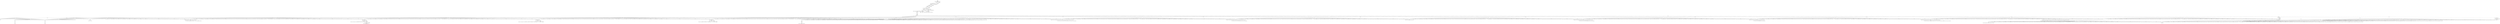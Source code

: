 digraph graphname {
n142109 [shape=box,label="(142109)"];
n142108 [shape=box,label="(142108)\nfh<30308>"];
n142107 [shape=box,label="(142107)"];
n142106 [shape=box,label="(142106)\n_hx_tmp<240880>, _hx_tmp<240881>"];
n142106 -> n142107;
n142106 -> n142108;
n142105 [shape=box,label="(142105)"];
n142104 [shape=box,label="(142104)\n_hx_tmp<240878>, _hx_tmp<240879>"];
n142104 -> n142105;
n142104 -> n142106;
n142103 [shape=box,label="(142103)"];
n142103 -> n142104;
n142102 [shape=box,label="(142102)"];
n142101 [shape=box,label="(142101)"];
n142100 [shape=box,label="(142100)"];
n142100 -> n142101;
n142099 [shape=box,label="(142099)"];
n142098 [shape=box,label="(142098)"];
n142097 [shape=box,label="(142097)"];
n142096 [shape=box,label="(142096)"];
n142095 [shape=box,label="(142095)"];
n142094 [shape=box,label="(142094)"];
n142093 [shape=box,label="(142093)"];
n142092 [shape=box,label="(142092)"];
n142091 [shape=box,label="(142091)"];
n142090 [shape=box,label="(142090)"];
n142089 [shape=box,label="(142089)"];
n142088 [shape=box,label="(142088)"];
n142087 [shape=box,label="(142087)"];
n142086 [shape=box,label="(142086)"];
n142085 [shape=box,label="(142085)"];
n142084 [shape=box,label="(142084)"];
n142083 [shape=box,label="(142083)"];
n142082 [shape=box,label="(142082)"];
n142081 [shape=box,label="(142081)"];
n142080 [shape=box,label="(142080)"];
n142079 [shape=box,label="(142079)"];
n142078 [shape=box,label="(142078)"];
n142077 [shape=box,label="(142077)"];
n142077 -> n142078;
n142077 -> n142079;
n142077 -> n142080;
n142077 -> n142081;
n142077 -> n142082;
n142077 -> n142083;
n142077 -> n142084;
n142077 -> n142085;
n142077 -> n142086;
n142077 -> n142087;
n142077 -> n142088;
n142077 -> n142089;
n142077 -> n142090;
n142077 -> n142091;
n142077 -> n142092;
n142077 -> n142093;
n142077 -> n142094;
n142077 -> n142095;
n142077 -> n142096;
n142077 -> n142097;
n142077 -> n142098;
n142077 -> n142100;
n142077 -> n142099;
n142076 [shape=box,label="(142076)"];
n142076 -> n142077;
n142075 [shape=box,label="(142075)"];
n142074 [shape=box,label="(142074)"];
n142074 -> n142075;
n142073 [shape=box,label="(142073)"];
n142073 -> n142074;
n142072 [shape=box,label="(142072)"];
n142072 -> n142073;
n142071 [shape=box,label="(142071)"];
n142071 -> n142072;
n142070 [shape=box,label="(142070)"];
n142069 [shape=box,label="(142069)"];
n142068 [shape=box,label="(142068)"];
n142067 [shape=box,label="(142067)"];
n142066 [shape=box,label="(142066)"];
n142065 [shape=box,label="(142065)"];
n142064 [shape=box,label="(142064)"];
n142063 [shape=box,label="(142063)"];
n142062 [shape=box,label="(142062)"];
n142061 [shape=box,label="(142061)"];
n142060 [shape=box,label="(142060)"];
n142059 [shape=box,label="(142059)"];
n142058 [shape=box,label="(142058)"];
n142057 [shape=box,label="(142057)"];
n142056 [shape=box,label="(142056)"];
n142055 [shape=box,label="(142055)"];
n142054 [shape=box,label="(142054)"];
n142053 [shape=box,label="(142053)"];
n142052 [shape=box,label="(142052)"];
n142051 [shape=box,label="(142051)"];
n142050 [shape=box,label="(142050)"];
n142049 [shape=box,label="(142049)"];
n142048 [shape=box,label="(142048)"];
n142048 -> n142049;
n142048 -> n142050;
n142048 -> n142051;
n142048 -> n142052;
n142048 -> n142053;
n142048 -> n142054;
n142048 -> n142055;
n142048 -> n142056;
n142048 -> n142057;
n142048 -> n142058;
n142048 -> n142059;
n142048 -> n142060;
n142048 -> n142061;
n142048 -> n142062;
n142048 -> n142063;
n142048 -> n142064;
n142048 -> n142065;
n142048 -> n142066;
n142048 -> n142067;
n142048 -> n142068;
n142048 -> n142069;
n142048 -> n142071;
n142048 -> n142070;
n142047 [shape=box,label="(142047)"];
n142047 -> n142048;
n142046 [shape=box,label="(142046)"];
n142046 -> n142047;
n142045 [shape=box,label="(142045)"];
n142044 [shape=box,label="(142044)"];
n142044 -> n142045;
n142043 [shape=box,label="(142043)"];
n142043 -> n142044;
n142042 [shape=box,label="(142042)"];
n142042 -> n142043;
n142041 [shape=box,label="(142041)"];
n142041 -> n142042;
n142040 [shape=box,label="(142040)"];
n142039 [shape=box,label="(142039)"];
n142038 [shape=box,label="(142038)"];
n142037 [shape=box,label="(142037)"];
n142036 [shape=box,label="(142036)"];
n142035 [shape=box,label="(142035)"];
n142034 [shape=box,label="(142034)"];
n142033 [shape=box,label="(142033)"];
n142032 [shape=box,label="(142032)"];
n142031 [shape=box,label="(142031)"];
n142030 [shape=box,label="(142030)"];
n142029 [shape=box,label="(142029)"];
n142028 [shape=box,label="(142028)"];
n142027 [shape=box,label="(142027)"];
n142026 [shape=box,label="(142026)"];
n142025 [shape=box,label="(142025)"];
n142024 [shape=box,label="(142024)"];
n142023 [shape=box,label="(142023)"];
n142022 [shape=box,label="(142022)"];
n142021 [shape=box,label="(142021)"];
n142020 [shape=box,label="(142020)"];
n142019 [shape=box,label="(142019)"];
n142018 [shape=box,label="(142018)"];
n142018 -> n142019;
n142018 -> n142020;
n142018 -> n142021;
n142018 -> n142022;
n142018 -> n142023;
n142018 -> n142024;
n142018 -> n142025;
n142018 -> n142026;
n142018 -> n142027;
n142018 -> n142028;
n142018 -> n142029;
n142018 -> n142030;
n142018 -> n142031;
n142018 -> n142032;
n142018 -> n142033;
n142018 -> n142034;
n142018 -> n142035;
n142018 -> n142036;
n142018 -> n142037;
n142018 -> n142038;
n142018 -> n142039;
n142018 -> n142041;
n142018 -> n142040;
n142017 [shape=box,label="(142017)"];
n142017 -> n142018;
n142016 [shape=box,label="(142016)"];
n142016 -> n142017;
n142015 [shape=box,label="(142015)"];
n142014 [shape=box,label="(142014)"];
n142014 -> n142015;
n142013 [shape=box,label="(142013)"];
n142012 [shape=box,label="(142012)"];
n142011 [shape=box,label="(142011)"];
n142010 [shape=box,label="(142010)"];
n142009 [shape=box,label="(142009)"];
n142008 [shape=box,label="(142008)"];
n142007 [shape=box,label="(142007)"];
n142006 [shape=box,label="(142006)"];
n142005 [shape=box,label="(142005)"];
n142004 [shape=box,label="(142004)"];
n142003 [shape=box,label="(142003)"];
n142002 [shape=box,label="(142002)"];
n142001 [shape=box,label="(142001)"];
n142000 [shape=box,label="(142000)"];
n141999 [shape=box,label="(141999)"];
n141998 [shape=box,label="(141998)"];
n141997 [shape=box,label="(141997)"];
n141996 [shape=box,label="(141996)"];
n141995 [shape=box,label="(141995)"];
n141994 [shape=box,label="(141994)"];
n141993 [shape=box,label="(141993)"];
n141992 [shape=box,label="(141992)"];
n141991 [shape=box,label="(141991)"];
n141991 -> n141992;
n141991 -> n141993;
n141991 -> n141994;
n141991 -> n141995;
n141991 -> n141996;
n141991 -> n141997;
n141991 -> n141998;
n141991 -> n141999;
n141991 -> n142000;
n141991 -> n142001;
n141991 -> n142002;
n141991 -> n142003;
n141991 -> n142004;
n141991 -> n142005;
n141991 -> n142006;
n141991 -> n142007;
n141991 -> n142008;
n141991 -> n142009;
n141991 -> n142010;
n141991 -> n142011;
n141991 -> n142012;
n141991 -> n142014;
n141991 -> n142013;
n141990 [shape=box,label="(141990)"];
n141990 -> n141991;
n141989 [shape=box,label="(141989)"];
n141988 [shape=box,label="(141988)"];
n141987 [shape=box,label="(141987)"];
n141986 [shape=box,label="(141986)"];
n141986 -> n141987;
n141986 -> n141989;
n141986 -> n141988;
n141985 [shape=box,label="(141985)"];
n141985 -> n141986;
n141984 [shape=box,label="(141984)"];
n141983 [shape=box,label="(141983)"];
n141982 [shape=box,label="(141982)"];
n141981 [shape=box,label="(141981)"];
n141980 [shape=box,label="(141980)"];
n141979 [shape=box,label="(141979)"];
n141978 [shape=box,label="(141978)"];
n141977 [shape=box,label="(141977)"];
n141976 [shape=box,label="(141976)"];
n141975 [shape=box,label="(141975)"];
n141974 [shape=box,label="(141974)"];
n141973 [shape=box,label="(141973)\n_hx_tmp<240428>, data<240427>, data<240426>"];
n141972 [shape=box,label="(141972)\n_hx_tmp<240425>, data<240424>, data<240423>"];
n141971 [shape=box,label="(141971)\n_hx_tmp<240422>, data<240421>, data<240420>"];
n141970 [shape=box,label="(141970)\n_hx_tmp<240419>, data<240418>, data<240417>"];
n141969 [shape=box,label="(141969)\n_hx_tmp<240416>, data<240415>, data<240414>"];
n141968 [shape=box,label="(141968)\n_hx_tmp<240413>, data<240412>, data<240411>"];
n141967 [shape=box,label="(141967)\n_hx_tmp<240410>, data<240409>, data<240408>"];
n141966 [shape=box,label="(141966)\n_hx_tmp<240407>, data<240406>, data<240405>"];
n141965 [shape=box,label="(141965)\n_hx_tmp<240404>, data<240403>, data<240402>, _hx_tmp<240401>, data<240400>, data<240399>, _hx_tmp<240398>, data<240397>, data<240396>, _hx_tmp<240395>, data<240394>, data<240393>"];
n141964 [shape=box,label="(141964)\n_hx_tmp<240392>, data<240391>, data<240390>, _hx_tmp<240389>, data<240388>, data<240387>"];
n141963 [shape=box,label="(141963)\n_hx_tmp<240386>, data<240385>, data<240384>, _hx_tmp<240383>, data<240382>, data<240381>"];
n141962 [shape=box,label="(141962)\n_hx_tmp<240380>, `<30296>"];
n141962 -> n141963;
n141962 -> n141964;
n141962 -> n141965;
n141962 -> n141966;
n141962 -> n141967;
n141962 -> n141968;
n141962 -> n141969;
n141962 -> n141970;
n141962 -> n141971;
n141962 -> n141972;
n141962 -> n141973;
n141962 -> n141974;
n141962 -> n141975;
n141962 -> n141976;
n141962 -> n141977;
n141962 -> n141978;
n141962 -> n141979;
n141962 -> n141980;
n141962 -> n141981;
n141962 -> n141982;
n141962 -> n141983;
n141962 -> n141985;
n141962 -> n141984;
n141961 [shape=box,label="(141961)"];
n141961 -> n141962;
n141960 [shape=box,label="(141960)"];
n141959 [shape=box,label="(141959)\ninitStrokeY<28320>, initStrokeY<240379>, c<240378>, initStrokeX<28319>"];
n141958 [shape=box,label="(141958)\nc<240375>, c<240377>, c<240376>, c<240374>, _hx_tmp<240373>"];
n141957 [shape=box,label="(141957)\nhasLineStyle<240372>, c<240369>, c<240371>, c<240370>, c<240368>, _hx_tmp<240367>, c<30292>, this<30294>"];
n141957 -> n141958;
n141957 -> n141960;
n141957 -> n141959;
n141956 [shape=box,label="(141956)"];
n141956 -> n141957;
n141955 [shape=box,label="(141955)"];
n141954 [shape=box,label="(141954)"];
n141953 [shape=box,label="(141953)\n_hx_tmp<240366>, data<240365>, data<240364>"];
n141952 [shape=box,label="(141952)\n_hx_tmp<240363>, data<240362>, data<240361>"];
n141951 [shape=box,label="(141951)\n_hx_tmp<240360>, data<240359>, data<240358>"];
n141950 [shape=box,label="(141950)\n_hx_tmp<240357>, data<240356>, data<240355>"];
n141949 [shape=box,label="(141949)\n_hx_tmp<240354>, data<240353>, data<240352>, _hx_tmp<240351>, data<240350>, data<240349>, _hx_tmp<240348>, data<240347>, data<240346>, _hx_tmp<240345>, data<240344>, data<240343>"];
n141948 [shape=box,label="(141948)\n_hx_tmp<240342>, data<240341>, data<240340>, _hx_tmp<240339>, data<240338>, data<240337>, _hx_tmp<240336>, data<240335>, data<240334>, _hx_tmp<240333>, data<240332>, data<240331>"];
n141947 [shape=box,label="(141947)\n_hx_tmp<240330>, data<240329>, data<240328>, _hx_tmp<240327>, data<240326>, data<240325>"];
n141946 [shape=box,label="(141946)"];
n141945 [shape=box,label="(141945)\n_hx_tmp<240324>, data<240323>, data<240322>"];
n141944 [shape=box,label="(141944)\n_hx_tmp<240321>, data<240320>, data<240319>, _hx_tmp<240318>, data<240317>, data<240316>"];
n141943 [shape=box,label="(141943)\n_hx_tmp<240315>, data<240314>, data<240313>"];
n141942 [shape=box,label="(141942)\n_hx_tmp<240312>, data<240311>, data<240310>"];
n141941 [shape=box,label="(141941)\n_hx_tmp<240309>, data<240308>, data<240307>"];
n141940 [shape=box,label="(141940)\n_hx_tmp<240306>, data<240305>, data<240304>"];
n141939 [shape=box,label="(141939)\n_hx_tmp<240303>, data<240302>, data<240301>"];
n141938 [shape=box,label="(141938)\n_hx_tmp<240300>, data<240299>, data<240298>"];
n141937 [shape=box,label="(141937)\n_hx_tmp<240297>, data<240296>, data<240295>"];
n141936 [shape=box,label="(141936)\n_hx_tmp<240294>, data<240293>, data<240292>, _hx_tmp<240291>, data<240290>, data<240289>, _hx_tmp<240288>, data<240287>, data<240286>, _hx_tmp<240285>, data<240284>, data<240283>"];
n141935 [shape=box,label="(141935)\n_hx_tmp<240282>, data<240281>, data<240280>, _hx_tmp<240279>, data<240278>, data<240277>"];
n141934 [shape=box,label="(141934)\n_hx_tmp<240276>, data<240275>, data<240274>, _hx_tmp<240273>, data<240272>, data<240271>"];
n141933 [shape=box,label="(141933)\n_hx_tmp<240270>, `<30293>"];
n141933 -> n141934;
n141933 -> n141935;
n141933 -> n141936;
n141933 -> n141937;
n141933 -> n141938;
n141933 -> n141939;
n141933 -> n141940;
n141933 -> n141941;
n141933 -> n141942;
n141933 -> n141943;
n141933 -> n141944;
n141933 -> n141945;
n141933 -> n141946;
n141933 -> n141947;
n141933 -> n141948;
n141933 -> n141949;
n141933 -> n141950;
n141933 -> n141951;
n141933 -> n141952;
n141933 -> n141953;
n141933 -> n141954;
n141933 -> n141956;
n141933 -> n141955;
n141932 [shape=box,label="(141932)"];
n141932 -> n141933;
n141931 [shape=box,label="(141931)\n_hx_tmp<240269>, c<240268>, _hx_tmp<240267>, c<240266>, _hx_tmp<240265>, c<240264>, _hx_tmp<240263>, c<240262>, hasLineStyle<28318>"];
n141930 [shape=box,label="(141930)"];
n141929 [shape=box,label="(141929)\ninitStrokeY<28320>, initStrokeX<28319>"];
n141928 [shape=box,label="(141928)"];
n141928 -> n141929;
n141928 -> n141930;
n141927 [shape=box,label="(141927)\n_hx_tmp<240260>"];
n141926 [shape=box,label="(141926)\n_hx_tmp<240260>"];
n141925 [shape=box,label="(141925)\n_hx_tmp<240261>"];
n141925 -> n141926;
n141925 -> n141928;
n141925 -> n141927;
n141924 [shape=box,label="(141924)"];
n141924 -> n141925;
n141924 -> n141931;
n141923 [shape=box,label="(141923)\n_hx_tmp<240258>"];
n141922 [shape=box,label="(141922)\n_hx_tmp<240258>"];
n141921 [shape=box,label="(141921)\n_hx_tmp<240259>, c<30289>, this<30291>"];
n141921 -> n141922;
n141921 -> n141924;
n141921 -> n141923;
n141920 [shape=box,label="(141920)"];
n141920 -> n141921;
n141919 [shape=box,label="(141919)"];
n141918 [shape=box,label="(141918)"];
n141917 [shape=box,label="(141917)\n_hx_tmp<240257>, data<240256>, data<240255>"];
n141916 [shape=box,label="(141916)\n_hx_tmp<240254>, data<240253>, data<240252>"];
n141915 [shape=box,label="(141915)\n_hx_tmp<240251>, data<240250>, data<240249>"];
n141914 [shape=box,label="(141914)\n_hx_tmp<240248>, data<240247>, data<240246>"];
n141913 [shape=box,label="(141913)\n_hx_tmp<240245>, data<240244>, data<240243>, _hx_tmp<240242>, data<240241>, data<240240>, _hx_tmp<240239>, data<240238>, data<240237>, _hx_tmp<240236>, data<240235>, data<240234>"];
n141912 [shape=box,label="(141912)\n_hx_tmp<240233>, data<240232>, data<240231>, _hx_tmp<240230>, data<240229>, data<240228>, _hx_tmp<240227>, data<240226>, data<240225>, _hx_tmp<240224>, data<240223>, data<240222>"];
n141911 [shape=box,label="(141911)\n_hx_tmp<240221>, data<240220>, data<240219>, _hx_tmp<240218>, data<240217>, data<240216>"];
n141910 [shape=box,label="(141910)"];
n141909 [shape=box,label="(141909)\n_hx_tmp<240215>, data<240214>, data<240213>"];
n141908 [shape=box,label="(141908)\n_hx_tmp<240212>, data<240211>, data<240210>, _hx_tmp<240209>, data<240208>, data<240207>"];
n141907 [shape=box,label="(141907)\n_hx_tmp<240206>, data<240205>, data<240204>"];
n141906 [shape=box,label="(141906)\n_hx_tmp<240203>, data<240202>, data<240201>"];
n141905 [shape=box,label="(141905)\n_hx_tmp<240200>, data<240199>, data<240198>"];
n141904 [shape=box,label="(141904)\n_hx_tmp<240197>, data<240196>, data<240195>"];
n141903 [shape=box,label="(141903)\n_hx_tmp<240194>, data<240193>, data<240192>"];
n141902 [shape=box,label="(141902)\n_hx_tmp<240191>, data<240190>, data<240189>"];
n141901 [shape=box,label="(141901)\n_hx_tmp<240188>, data<240187>, data<240186>"];
n141900 [shape=box,label="(141900)\n_hx_tmp<240185>, data<240184>, data<240183>, _hx_tmp<240182>, data<240181>, data<240180>, _hx_tmp<240179>, data<240178>, data<240177>, _hx_tmp<240176>, data<240175>, data<240174>"];
n141899 [shape=box,label="(141899)\n_hx_tmp<240173>, data<240172>, data<240171>, _hx_tmp<240170>, data<240169>, data<240168>"];
n141898 [shape=box,label="(141898)\n_hx_tmp<240167>, data<240166>, data<240165>, _hx_tmp<240164>, data<240163>, data<240162>"];
n141897 [shape=box,label="(141897)\n_hx_tmp<240161>, `<30290>"];
n141897 -> n141898;
n141897 -> n141899;
n141897 -> n141900;
n141897 -> n141901;
n141897 -> n141902;
n141897 -> n141903;
n141897 -> n141904;
n141897 -> n141905;
n141897 -> n141906;
n141897 -> n141907;
n141897 -> n141908;
n141897 -> n141909;
n141897 -> n141910;
n141897 -> n141911;
n141897 -> n141912;
n141897 -> n141913;
n141897 -> n141914;
n141897 -> n141915;
n141897 -> n141916;
n141897 -> n141917;
n141897 -> n141918;
n141897 -> n141920;
n141897 -> n141919;
n141896 [shape=box,label="(141896)"];
n141896 -> n141897;
n141895 [shape=box,label="(141895)\n_hx_tmp<240160>, c<240159>, _hx_tmp<240158>, c<240157>, _hx_tmp<240156>, c<240155>, _hx_tmp<240154>, c<240153>, hasLineStyle<28318>"];
n141894 [shape=box,label="(141894)\ninitStrokeY<28320>, initStrokeX<28319>"];
n141893 [shape=box,label="(141893)"];
n141893 -> n141894;
n141893 -> n141895;
n141892 [shape=box,label="(141892)"];
n141891 [shape=box,label="(141891)\n_hx_tmp<240150>"];
n141890 [shape=box,label="(141890)\n_hx_tmp<240150>"];
n141889 [shape=box,label="(141889)\n_hx_tmp<240150>"];
n141888 [shape=box,label="(141888)\n_hx_tmp<240152>"];
n141888 -> n141890;
n141888 -> n141892;
n141888 -> n141891;
n141887 [shape=box,label="(141887)\n_hx_tmp<240151>, c<30286>, this<30288>"];
n141887 -> n141888;
n141887 -> n141893;
n141887 -> n141889;
n141886 [shape=box,label="(141886)"];
n141886 -> n141887;
n141885 [shape=box,label="(141885)"];
n141884 [shape=box,label="(141884)"];
n141883 [shape=box,label="(141883)\n_hx_tmp<240149>, data<240148>, data<240147>"];
n141882 [shape=box,label="(141882)\n_hx_tmp<240146>, data<240145>, data<240144>"];
n141881 [shape=box,label="(141881)\n_hx_tmp<240143>, data<240142>, data<240141>"];
n141880 [shape=box,label="(141880)\n_hx_tmp<240140>, data<240139>, data<240138>"];
n141879 [shape=box,label="(141879)\n_hx_tmp<240137>, data<240136>, data<240135>, _hx_tmp<240134>, data<240133>, data<240132>, _hx_tmp<240131>, data<240130>, data<240129>, _hx_tmp<240128>, data<240127>, data<240126>"];
n141878 [shape=box,label="(141878)\n_hx_tmp<240125>, data<240124>, data<240123>, _hx_tmp<240122>, data<240121>, data<240120>, _hx_tmp<240119>, data<240118>, data<240117>, _hx_tmp<240116>, data<240115>, data<240114>"];
n141877 [shape=box,label="(141877)\n_hx_tmp<240113>, data<240112>, data<240111>, _hx_tmp<240110>, data<240109>, data<240108>"];
n141876 [shape=box,label="(141876)"];
n141875 [shape=box,label="(141875)\n_hx_tmp<240107>, data<240106>, data<240105>"];
n141874 [shape=box,label="(141874)\n_hx_tmp<240104>, data<240103>, data<240102>, _hx_tmp<240101>, data<240100>, data<240099>"];
n141873 [shape=box,label="(141873)\n_hx_tmp<240098>, data<240097>, data<240096>"];
n141872 [shape=box,label="(141872)\n_hx_tmp<240095>, data<240094>, data<240093>"];
n141871 [shape=box,label="(141871)\n_hx_tmp<240092>, data<240091>, data<240090>"];
n141870 [shape=box,label="(141870)\n_hx_tmp<240089>, data<240088>, data<240087>"];
n141869 [shape=box,label="(141869)\n_hx_tmp<240086>, data<240085>, data<240084>"];
n141868 [shape=box,label="(141868)\n_hx_tmp<240083>, data<240082>, data<240081>"];
n141867 [shape=box,label="(141867)\n_hx_tmp<240080>, data<240079>, data<240078>"];
n141866 [shape=box,label="(141866)\n_hx_tmp<240077>, data<240076>, data<240075>, _hx_tmp<240074>, data<240073>, data<240072>, _hx_tmp<240071>, data<240070>, data<240069>, _hx_tmp<240068>, data<240067>, data<240066>"];
n141865 [shape=box,label="(141865)\n_hx_tmp<240065>, data<240064>, data<240063>, _hx_tmp<240062>, data<240061>, data<240060>"];
n141864 [shape=box,label="(141864)\n_hx_tmp<240059>, data<240058>, data<240057>, _hx_tmp<240056>, data<240055>, data<240054>"];
n141863 [shape=box,label="(141863)\n_hx_tmp<240053>, `<30287>"];
n141863 -> n141864;
n141863 -> n141865;
n141863 -> n141866;
n141863 -> n141867;
n141863 -> n141868;
n141863 -> n141869;
n141863 -> n141870;
n141863 -> n141871;
n141863 -> n141872;
n141863 -> n141873;
n141863 -> n141874;
n141863 -> n141875;
n141863 -> n141876;
n141863 -> n141877;
n141863 -> n141878;
n141863 -> n141879;
n141863 -> n141880;
n141863 -> n141881;
n141863 -> n141882;
n141863 -> n141883;
n141863 -> n141884;
n141863 -> n141886;
n141863 -> n141885;
n141862 [shape=box,label="(141862)"];
n141862 -> n141863;
n141861 [shape=box,label="(141861)\n_hx_tmp<240052>, c<240051>, _hx_tmp<240050>, c<240049>, hasLineStyle<28318>"];
n141860 [shape=box,label="(141860)\ninitStrokeY<28320>, initStrokeX<28319>"];
n141859 [shape=box,label="(141859)"];
n141859 -> n141860;
n141859 -> n141861;
n141858 [shape=box,label="(141858)"];
n141857 [shape=box,label="(141857)\n_hx_tmp<240046>"];
n141856 [shape=box,label="(141856)\n_hx_tmp<240046>"];
n141855 [shape=box,label="(141855)\n_hx_tmp<240046>"];
n141854 [shape=box,label="(141854)\n_hx_tmp<240048>"];
n141854 -> n141856;
n141854 -> n141858;
n141854 -> n141857;
n141853 [shape=box,label="(141853)\n_hx_tmp<240047>, c<30283>, this<30285>"];
n141853 -> n141854;
n141853 -> n141859;
n141853 -> n141855;
n141852 [shape=box,label="(141852)"];
n141852 -> n141853;
n141851 [shape=box,label="(141851)"];
n141850 [shape=box,label="(141850)"];
n141849 [shape=box,label="(141849)\n_hx_tmp<240045>, data<240044>, data<240043>"];
n141848 [shape=box,label="(141848)\n_hx_tmp<240042>, data<240041>, data<240040>"];
n141847 [shape=box,label="(141847)\n_hx_tmp<240039>, data<240038>, data<240037>"];
n141846 [shape=box,label="(141846)\n_hx_tmp<240036>, data<240035>, data<240034>"];
n141845 [shape=box,label="(141845)\n_hx_tmp<240033>, data<240032>, data<240031>, _hx_tmp<240030>, data<240029>, data<240028>, _hx_tmp<240027>, data<240026>, data<240025>, _hx_tmp<240024>, data<240023>, data<240022>"];
n141844 [shape=box,label="(141844)\n_hx_tmp<240021>, data<240020>, data<240019>, _hx_tmp<240018>, data<240017>, data<240016>, _hx_tmp<240015>, data<240014>, data<240013>, _hx_tmp<240012>, data<240011>, data<240010>"];
n141843 [shape=box,label="(141843)\n_hx_tmp<240009>, data<240008>, data<240007>, _hx_tmp<240006>, data<240005>, data<240004>"];
n141842 [shape=box,label="(141842)"];
n141841 [shape=box,label="(141841)\n_hx_tmp<240003>, data<240002>, data<240001>"];
n141840 [shape=box,label="(141840)\n_hx_tmp<240000>, data<239999>, data<239998>, _hx_tmp<239997>, data<239996>, data<239995>"];
n141839 [shape=box,label="(141839)\n_hx_tmp<239994>, data<239993>, data<239992>"];
n141838 [shape=box,label="(141838)\n_hx_tmp<239991>, data<239990>, data<239989>"];
n141837 [shape=box,label="(141837)\n_hx_tmp<239988>, data<239987>, data<239986>"];
n141836 [shape=box,label="(141836)\n_hx_tmp<239985>, data<239984>, data<239983>"];
n141835 [shape=box,label="(141835)\n_hx_tmp<239982>, data<239981>, data<239980>"];
n141834 [shape=box,label="(141834)\n_hx_tmp<239979>, data<239978>, data<239977>"];
n141833 [shape=box,label="(141833)\n_hx_tmp<239976>, data<239975>, data<239974>"];
n141832 [shape=box,label="(141832)\n_hx_tmp<239973>, data<239972>, data<239971>, _hx_tmp<239970>, data<239969>, data<239968>, _hx_tmp<239967>, data<239966>, data<239965>, _hx_tmp<239964>, data<239963>, data<239962>"];
n141831 [shape=box,label="(141831)\n_hx_tmp<239961>, data<239960>, data<239959>, _hx_tmp<239958>, data<239957>, data<239956>"];
n141830 [shape=box,label="(141830)\n_hx_tmp<239955>, data<239954>, data<239953>, _hx_tmp<239952>, data<239951>, data<239950>"];
n141829 [shape=box,label="(141829)\n_hx_tmp<239949>, `<30284>"];
n141829 -> n141830;
n141829 -> n141831;
n141829 -> n141832;
n141829 -> n141833;
n141829 -> n141834;
n141829 -> n141835;
n141829 -> n141836;
n141829 -> n141837;
n141829 -> n141838;
n141829 -> n141839;
n141829 -> n141840;
n141829 -> n141841;
n141829 -> n141842;
n141829 -> n141843;
n141829 -> n141844;
n141829 -> n141845;
n141829 -> n141846;
n141829 -> n141847;
n141829 -> n141848;
n141829 -> n141849;
n141829 -> n141850;
n141829 -> n141852;
n141829 -> n141851;
n141828 [shape=box,label="(141828)"];
n141828 -> n141829;
n141827 [shape=box,label="(141827)\ninitStrokeY<28320>, initStrokeX<28319>, hasLineStyle<28318>"];
n141826 [shape=box,label="(141826)"];
n141826 -> n141827;
n141825 [shape=box,label="(141825)\nthis<30282>"];
n141825 -> n141826;
n141824 [shape=box,label="(141824)"];
n141824 -> n141825;
n141823 [shape=box,label="(141823)"];
n141823 -> n141824;
n141822 [shape=box,label="(141822)"];
n141821 [shape=box,label="(141821)"];
n141820 [shape=box,label="(141820)\n_hx_tmp<239948>, data<239947>, data<239946>"];
n141819 [shape=box,label="(141819)\n_hx_tmp<239945>, data<239944>, data<239943>"];
n141818 [shape=box,label="(141818)\n_hx_tmp<239942>, data<239941>, data<239940>"];
n141817 [shape=box,label="(141817)\n_hx_tmp<239939>, data<239938>, data<239937>"];
n141816 [shape=box,label="(141816)\n_hx_tmp<239936>, data<239935>, data<239934>, _hx_tmp<239933>, data<239932>, data<239931>, _hx_tmp<239930>, data<239929>, data<239928>, _hx_tmp<239927>, data<239926>, data<239925>"];
n141815 [shape=box,label="(141815)\n_hx_tmp<239924>, data<239923>, data<239922>, _hx_tmp<239921>, data<239920>, data<239919>, _hx_tmp<239918>, data<239917>, data<239916>, _hx_tmp<239915>, data<239914>, data<239913>"];
n141814 [shape=box,label="(141814)\n_hx_tmp<239912>, data<239911>, data<239910>, _hx_tmp<239909>, data<239908>, data<239907>"];
n141813 [shape=box,label="(141813)"];
n141812 [shape=box,label="(141812)\n_hx_tmp<239906>, data<239905>, data<239904>"];
n141811 [shape=box,label="(141811)\n_hx_tmp<239903>, data<239902>, data<239901>, _hx_tmp<239900>, data<239899>, data<239898>"];
n141810 [shape=box,label="(141810)\n_hx_tmp<239897>, data<239896>, data<239895>"];
n141809 [shape=box,label="(141809)\n_hx_tmp<239894>, data<239893>, data<239892>"];
n141808 [shape=box,label="(141808)\n_hx_tmp<239891>, data<239890>, data<239889>"];
n141807 [shape=box,label="(141807)\n_hx_tmp<239888>, data<239887>, data<239886>"];
n141806 [shape=box,label="(141806)\n_hx_tmp<239885>, data<239884>, data<239883>"];
n141805 [shape=box,label="(141805)\n_hx_tmp<239882>, data<239881>, data<239880>"];
n141804 [shape=box,label="(141804)\n_hx_tmp<239879>, data<239878>, data<239877>"];
n141803 [shape=box,label="(141803)\n_hx_tmp<239876>, data<239875>, data<239874>, _hx_tmp<239873>, data<239872>, data<239871>, _hx_tmp<239870>, data<239869>, data<239868>, _hx_tmp<239867>, data<239866>, data<239865>"];
n141802 [shape=box,label="(141802)\n_hx_tmp<239864>, data<239863>, data<239862>, _hx_tmp<239861>, data<239860>, data<239859>"];
n141801 [shape=box,label="(141801)\n_hx_tmp<239858>, data<239857>, data<239856>, _hx_tmp<239855>, data<239854>, data<239853>"];
n141800 [shape=box,label="(141800)\n_hx_tmp<239852>, `<30281>"];
n141800 -> n141801;
n141800 -> n141802;
n141800 -> n141803;
n141800 -> n141804;
n141800 -> n141805;
n141800 -> n141806;
n141800 -> n141807;
n141800 -> n141808;
n141800 -> n141809;
n141800 -> n141810;
n141800 -> n141811;
n141800 -> n141812;
n141800 -> n141813;
n141800 -> n141814;
n141800 -> n141815;
n141800 -> n141816;
n141800 -> n141817;
n141800 -> n141818;
n141800 -> n141819;
n141800 -> n141820;
n141800 -> n141821;
n141800 -> n141823;
n141800 -> n141822;
n141799 [shape=box,label="(141799)"];
n141799 -> n141800;
n141798 [shape=box,label="(141798)"];
n141798 -> n141799;
n141797 [shape=box,label="(141797)\n_hx_tmp<239851>, c<239850>, _hx_tmp<239849>, c<239848>, _hx_tmp<239847>, c<239846>, c<30278>, this<30280>"];
n141796 [shape=box,label="(141796)"];
n141796 -> n141797;
n141795 [shape=box,label="(141795)"];
n141794 [shape=box,label="(141794)"];
n141793 [shape=box,label="(141793)\n_hx_tmp<239845>, data<239844>, data<239843>"];
n141792 [shape=box,label="(141792)\n_hx_tmp<239842>, data<239841>, data<239840>"];
n141791 [shape=box,label="(141791)\n_hx_tmp<239839>, data<239838>, data<239837>"];
n141790 [shape=box,label="(141790)\n_hx_tmp<239836>, data<239835>, data<239834>"];
n141789 [shape=box,label="(141789)\n_hx_tmp<239833>, data<239832>, data<239831>, _hx_tmp<239830>, data<239829>, data<239828>, _hx_tmp<239827>, data<239826>, data<239825>, _hx_tmp<239824>, data<239823>, data<239822>"];
n141788 [shape=box,label="(141788)\n_hx_tmp<239821>, data<239820>, data<239819>, _hx_tmp<239818>, data<239817>, data<239816>, _hx_tmp<239815>, data<239814>, data<239813>, _hx_tmp<239812>, data<239811>, data<239810>"];
n141787 [shape=box,label="(141787)\n_hx_tmp<239809>, data<239808>, data<239807>, _hx_tmp<239806>, data<239805>, data<239804>"];
n141786 [shape=box,label="(141786)"];
n141785 [shape=box,label="(141785)\n_hx_tmp<239803>, data<239802>, data<239801>"];
n141784 [shape=box,label="(141784)\n_hx_tmp<239800>, data<239799>, data<239798>, _hx_tmp<239797>, data<239796>, data<239795>"];
n141783 [shape=box,label="(141783)\n_hx_tmp<239794>, data<239793>, data<239792>"];
n141782 [shape=box,label="(141782)\n_hx_tmp<239791>, data<239790>, data<239789>"];
n141781 [shape=box,label="(141781)\n_hx_tmp<239788>, data<239787>, data<239786>"];
n141780 [shape=box,label="(141780)\n_hx_tmp<239785>, data<239784>, data<239783>"];
n141779 [shape=box,label="(141779)\n_hx_tmp<239782>, data<239781>, data<239780>"];
n141778 [shape=box,label="(141778)\n_hx_tmp<239779>, data<239778>, data<239777>"];
n141777 [shape=box,label="(141777)\n_hx_tmp<239776>, data<239775>, data<239774>"];
n141776 [shape=box,label="(141776)\n_hx_tmp<239773>, data<239772>, data<239771>, _hx_tmp<239770>, data<239769>, data<239768>, _hx_tmp<239767>, data<239766>, data<239765>, _hx_tmp<239764>, data<239763>, data<239762>"];
n141775 [shape=box,label="(141775)\n_hx_tmp<239761>, data<239760>, data<239759>, _hx_tmp<239758>, data<239757>, data<239756>"];
n141774 [shape=box,label="(141774)\n_hx_tmp<239755>, data<239754>, data<239753>, _hx_tmp<239752>, data<239751>, data<239750>"];
n141773 [shape=box,label="(141773)\n_hx_tmp<239749>, `<30279>"];
n141773 -> n141774;
n141773 -> n141775;
n141773 -> n141776;
n141773 -> n141777;
n141773 -> n141778;
n141773 -> n141779;
n141773 -> n141780;
n141773 -> n141781;
n141773 -> n141782;
n141773 -> n141783;
n141773 -> n141784;
n141773 -> n141785;
n141773 -> n141786;
n141773 -> n141787;
n141773 -> n141788;
n141773 -> n141789;
n141773 -> n141790;
n141773 -> n141791;
n141773 -> n141792;
n141773 -> n141793;
n141773 -> n141794;
n141773 -> n141796;
n141773 -> n141795;
n141772 [shape=box,label="(141772)"];
n141772 -> n141773;
n141771 [shape=box,label="(141771)"];
n141770 [shape=box,label="(141770)\nc<239746>, c<239748>, c<239747>, c<239743>, c<239745>, c<239744>, c<239740>, c<239742>, c<239741>, c<239737>, c<239739>, c<239738>, c<239736>, _hx_tmp<239735>"];
n141769 [shape=box,label="(141769)\nhasLineStyle<239734>, c<239731>, c<239733>, c<239732>, c<239728>, c<239730>, c<239729>, c<239725>, c<239727>, c<239726>, c<239722>, c<239724>, c<239723>, c<239721>, _hx_tmp<239720>, c<30275>, this<30277>"];
n141769 -> n141770;
n141769 -> n141771;
n141768 [shape=box,label="(141768)"];
n141768 -> n141769;
n141767 [shape=box,label="(141767)"];
n141766 [shape=box,label="(141766)"];
n141765 [shape=box,label="(141765)\n_hx_tmp<239719>, data<239718>, data<239717>"];
n141764 [shape=box,label="(141764)\n_hx_tmp<239716>, data<239715>, data<239714>"];
n141763 [shape=box,label="(141763)\n_hx_tmp<239713>, data<239712>, data<239711>"];
n141762 [shape=box,label="(141762)\n_hx_tmp<239710>, data<239709>, data<239708>"];
n141761 [shape=box,label="(141761)\n_hx_tmp<239707>, data<239706>, data<239705>, _hx_tmp<239704>, data<239703>, data<239702>, _hx_tmp<239701>, data<239700>, data<239699>, _hx_tmp<239698>, data<239697>, data<239696>"];
n141760 [shape=box,label="(141760)\n_hx_tmp<239695>, data<239694>, data<239693>, _hx_tmp<239692>, data<239691>, data<239690>, _hx_tmp<239689>, data<239688>, data<239687>, _hx_tmp<239686>, data<239685>, data<239684>"];
n141759 [shape=box,label="(141759)\n_hx_tmp<239683>, data<239682>, data<239681>, _hx_tmp<239680>, data<239679>, data<239678>"];
n141758 [shape=box,label="(141758)"];
n141757 [shape=box,label="(141757)\n_hx_tmp<239677>, data<239676>, data<239675>"];
n141756 [shape=box,label="(141756)\n_hx_tmp<239674>, data<239673>, data<239672>, _hx_tmp<239671>, data<239670>, data<239669>"];
n141755 [shape=box,label="(141755)\n_hx_tmp<239668>, data<239667>, data<239666>"];
n141754 [shape=box,label="(141754)\n_hx_tmp<239665>, data<239664>, data<239663>"];
n141753 [shape=box,label="(141753)\n_hx_tmp<239662>, data<239661>, data<239660>"];
n141752 [shape=box,label="(141752)\n_hx_tmp<239659>, data<239658>, data<239657>"];
n141751 [shape=box,label="(141751)\n_hx_tmp<239656>, data<239655>, data<239654>"];
n141750 [shape=box,label="(141750)\n_hx_tmp<239653>, data<239652>, data<239651>"];
n141749 [shape=box,label="(141749)\n_hx_tmp<239650>, data<239649>, data<239648>"];
n141748 [shape=box,label="(141748)\n_hx_tmp<239647>, data<239646>, data<239645>, _hx_tmp<239644>, data<239643>, data<239642>, _hx_tmp<239641>, data<239640>, data<239639>, _hx_tmp<239638>, data<239637>, data<239636>"];
n141747 [shape=box,label="(141747)\n_hx_tmp<239635>, data<239634>, data<239633>, _hx_tmp<239632>, data<239631>, data<239630>"];
n141746 [shape=box,label="(141746)\n_hx_tmp<239629>, data<239628>, data<239627>, _hx_tmp<239626>, data<239625>, data<239624>"];
n141745 [shape=box,label="(141745)\n_hx_tmp<239623>, `<30276>"];
n141745 -> n141746;
n141745 -> n141747;
n141745 -> n141748;
n141745 -> n141749;
n141745 -> n141750;
n141745 -> n141751;
n141745 -> n141752;
n141745 -> n141753;
n141745 -> n141754;
n141745 -> n141755;
n141745 -> n141756;
n141745 -> n141757;
n141745 -> n141758;
n141745 -> n141759;
n141745 -> n141760;
n141745 -> n141761;
n141745 -> n141762;
n141745 -> n141763;
n141745 -> n141764;
n141745 -> n141765;
n141745 -> n141766;
n141745 -> n141768;
n141745 -> n141767;
n141744 [shape=box,label="(141744)"];
n141744 -> n141745;
n141743 [shape=box,label="(141743)"];
n141742 [shape=box,label="(141742)\nc<239620>, c<239622>, c<239621>, c<239617>, c<239619>, c<239618>, c<239614>, c<239616>, c<239615>, c<239613>, _hx_tmp<239612>"];
n141741 [shape=box,label="(141741)\nhasLineStyle<239611>, c<239608>, c<239610>, c<239609>, c<239605>, c<239607>, c<239606>, c<239602>, c<239604>, c<239603>, c<239601>, _hx_tmp<239600>, c<30272>, this<30274>"];
n141741 -> n141742;
n141741 -> n141743;
n141740 [shape=box,label="(141740)"];
n141740 -> n141741;
n141739 [shape=box,label="(141739)"];
n141738 [shape=box,label="(141738)"];
n141737 [shape=box,label="(141737)\n_hx_tmp<239599>, data<239598>, data<239597>"];
n141736 [shape=box,label="(141736)\n_hx_tmp<239596>, data<239595>, data<239594>"];
n141735 [shape=box,label="(141735)\n_hx_tmp<239593>, data<239592>, data<239591>"];
n141734 [shape=box,label="(141734)\n_hx_tmp<239590>, data<239589>, data<239588>"];
n141733 [shape=box,label="(141733)\n_hx_tmp<239587>, data<239586>, data<239585>, _hx_tmp<239584>, data<239583>, data<239582>, _hx_tmp<239581>, data<239580>, data<239579>, _hx_tmp<239578>, data<239577>, data<239576>"];
n141732 [shape=box,label="(141732)\n_hx_tmp<239575>, data<239574>, data<239573>, _hx_tmp<239572>, data<239571>, data<239570>, _hx_tmp<239569>, data<239568>, data<239567>, _hx_tmp<239566>, data<239565>, data<239564>"];
n141731 [shape=box,label="(141731)\n_hx_tmp<239563>, data<239562>, data<239561>, _hx_tmp<239560>, data<239559>, data<239558>"];
n141730 [shape=box,label="(141730)"];
n141729 [shape=box,label="(141729)\n_hx_tmp<239557>, data<239556>, data<239555>"];
n141728 [shape=box,label="(141728)\n_hx_tmp<239554>, data<239553>, data<239552>, _hx_tmp<239551>, data<239550>, data<239549>"];
n141727 [shape=box,label="(141727)\n_hx_tmp<239548>, data<239547>, data<239546>"];
n141726 [shape=box,label="(141726)\n_hx_tmp<239545>, data<239544>, data<239543>"];
n141725 [shape=box,label="(141725)\n_hx_tmp<239542>, data<239541>, data<239540>"];
n141724 [shape=box,label="(141724)\n_hx_tmp<239539>, data<239538>, data<239537>"];
n141723 [shape=box,label="(141723)\n_hx_tmp<239536>, data<239535>, data<239534>"];
n141722 [shape=box,label="(141722)\n_hx_tmp<239533>, data<239532>, data<239531>"];
n141721 [shape=box,label="(141721)\n_hx_tmp<239530>, data<239529>, data<239528>"];
n141720 [shape=box,label="(141720)\n_hx_tmp<239527>, data<239526>, data<239525>, _hx_tmp<239524>, data<239523>, data<239522>, _hx_tmp<239521>, data<239520>, data<239519>, _hx_tmp<239518>, data<239517>, data<239516>"];
n141719 [shape=box,label="(141719)\n_hx_tmp<239515>, data<239514>, data<239513>, _hx_tmp<239512>, data<239511>, data<239510>"];
n141718 [shape=box,label="(141718)\n_hx_tmp<239509>, data<239508>, data<239507>, _hx_tmp<239506>, data<239505>, data<239504>"];
n141717 [shape=box,label="(141717)\n_hx_tmp<239503>, `<30273>"];
n141717 -> n141718;
n141717 -> n141719;
n141717 -> n141720;
n141717 -> n141721;
n141717 -> n141722;
n141717 -> n141723;
n141717 -> n141724;
n141717 -> n141725;
n141717 -> n141726;
n141717 -> n141727;
n141717 -> n141728;
n141717 -> n141729;
n141717 -> n141730;
n141717 -> n141731;
n141717 -> n141732;
n141717 -> n141733;
n141717 -> n141734;
n141717 -> n141735;
n141717 -> n141736;
n141717 -> n141737;
n141717 -> n141738;
n141717 -> n141740;
n141717 -> n141739;
n141716 [shape=box,label="(141716)"];
n141716 -> n141717;
n141715 [shape=box,label="(141715)\n_hx_tmp<239502>, c<239501>, _hx_tmp<239500>, c<239499>, c<30269>, this<30271>"];
n141714 [shape=box,label="(141714)"];
n141714 -> n141715;
n141713 [shape=box,label="(141713)"];
n141712 [shape=box,label="(141712)"];
n141711 [shape=box,label="(141711)\n_hx_tmp<239498>, data<239497>, data<239496>"];
n141710 [shape=box,label="(141710)\n_hx_tmp<239495>, data<239494>, data<239493>"];
n141709 [shape=box,label="(141709)\n_hx_tmp<239492>, data<239491>, data<239490>"];
n141708 [shape=box,label="(141708)\n_hx_tmp<239489>, data<239488>, data<239487>"];
n141707 [shape=box,label="(141707)\n_hx_tmp<239486>, data<239485>, data<239484>, _hx_tmp<239483>, data<239482>, data<239481>, _hx_tmp<239480>, data<239479>, data<239478>, _hx_tmp<239477>, data<239476>, data<239475>"];
n141706 [shape=box,label="(141706)\n_hx_tmp<239474>, data<239473>, data<239472>, _hx_tmp<239471>, data<239470>, data<239469>, _hx_tmp<239468>, data<239467>, data<239466>, _hx_tmp<239465>, data<239464>, data<239463>"];
n141705 [shape=box,label="(141705)\n_hx_tmp<239462>, data<239461>, data<239460>, _hx_tmp<239459>, data<239458>, data<239457>"];
n141704 [shape=box,label="(141704)"];
n141703 [shape=box,label="(141703)\n_hx_tmp<239456>, data<239455>, data<239454>"];
n141702 [shape=box,label="(141702)\n_hx_tmp<239453>, data<239452>, data<239451>, _hx_tmp<239450>, data<239449>, data<239448>"];
n141701 [shape=box,label="(141701)\n_hx_tmp<239447>, data<239446>, data<239445>"];
n141700 [shape=box,label="(141700)\n_hx_tmp<239444>, data<239443>, data<239442>"];
n141699 [shape=box,label="(141699)\n_hx_tmp<239441>, data<239440>, data<239439>"];
n141698 [shape=box,label="(141698)\n_hx_tmp<239438>, data<239437>, data<239436>"];
n141697 [shape=box,label="(141697)\n_hx_tmp<239435>, data<239434>, data<239433>"];
n141696 [shape=box,label="(141696)\n_hx_tmp<239432>, data<239431>, data<239430>"];
n141695 [shape=box,label="(141695)\n_hx_tmp<239429>, data<239428>, data<239427>"];
n141694 [shape=box,label="(141694)\n_hx_tmp<239426>, data<239425>, data<239424>, _hx_tmp<239423>, data<239422>, data<239421>, _hx_tmp<239420>, data<239419>, data<239418>, _hx_tmp<239417>, data<239416>, data<239415>"];
n141693 [shape=box,label="(141693)\n_hx_tmp<239414>, data<239413>, data<239412>, _hx_tmp<239411>, data<239410>, data<239409>"];
n141692 [shape=box,label="(141692)\n_hx_tmp<239408>, data<239407>, data<239406>, _hx_tmp<239405>, data<239404>, data<239403>"];
n141691 [shape=box,label="(141691)\n_hx_tmp<239402>, `<30270>"];
n141691 -> n141692;
n141691 -> n141693;
n141691 -> n141694;
n141691 -> n141695;
n141691 -> n141696;
n141691 -> n141697;
n141691 -> n141698;
n141691 -> n141699;
n141691 -> n141700;
n141691 -> n141701;
n141691 -> n141702;
n141691 -> n141703;
n141691 -> n141704;
n141691 -> n141705;
n141691 -> n141706;
n141691 -> n141707;
n141691 -> n141708;
n141691 -> n141709;
n141691 -> n141710;
n141691 -> n141711;
n141691 -> n141712;
n141691 -> n141714;
n141691 -> n141713;
n141690 [shape=box,label="(141690)"];
n141690 -> n141691;
n141689 [shape=box,label="(141689)"];
n141688 [shape=box,label="(141688)\nc<239399>, c<239401>, c<239400>, c<239396>, c<239398>, c<239397>, c<239393>, c<239395>, c<239394>, c<239392>, _hx_tmp<239391>"];
n141687 [shape=box,label="(141687)\nhasLineStyle<239390>, c<239387>, c<239389>, c<239388>, c<239384>, c<239386>, c<239385>, c<239381>, c<239383>, c<239382>, c<239380>, _hx_tmp<239379>, c<30266>, this<30268>"];
n141687 -> n141688;
n141687 -> n141689;
n141686 [shape=box,label="(141686)"];
n141686 -> n141687;
n141685 [shape=box,label="(141685)"];
n141684 [shape=box,label="(141684)"];
n141683 [shape=box,label="(141683)\n_hx_tmp<239378>, data<239377>, data<239376>"];
n141682 [shape=box,label="(141682)\n_hx_tmp<239375>, data<239374>, data<239373>"];
n141681 [shape=box,label="(141681)\n_hx_tmp<239372>, data<239371>, data<239370>"];
n141680 [shape=box,label="(141680)\n_hx_tmp<239369>, data<239368>, data<239367>"];
n141679 [shape=box,label="(141679)\n_hx_tmp<239366>, data<239365>, data<239364>, _hx_tmp<239363>, data<239362>, data<239361>, _hx_tmp<239360>, data<239359>, data<239358>, _hx_tmp<239357>, data<239356>, data<239355>"];
n141678 [shape=box,label="(141678)\n_hx_tmp<239354>, data<239353>, data<239352>, _hx_tmp<239351>, data<239350>, data<239349>, _hx_tmp<239348>, data<239347>, data<239346>, _hx_tmp<239345>, data<239344>, data<239343>"];
n141677 [shape=box,label="(141677)\n_hx_tmp<239342>, data<239341>, data<239340>, _hx_tmp<239339>, data<239338>, data<239337>"];
n141676 [shape=box,label="(141676)"];
n141675 [shape=box,label="(141675)\n_hx_tmp<239336>, data<239335>, data<239334>"];
n141674 [shape=box,label="(141674)\n_hx_tmp<239333>, data<239332>, data<239331>, _hx_tmp<239330>, data<239329>, data<239328>"];
n141673 [shape=box,label="(141673)\n_hx_tmp<239327>, data<239326>, data<239325>"];
n141672 [shape=box,label="(141672)\n_hx_tmp<239324>, data<239323>, data<239322>"];
n141671 [shape=box,label="(141671)\n_hx_tmp<239321>, data<239320>, data<239319>"];
n141670 [shape=box,label="(141670)\n_hx_tmp<239318>, data<239317>, data<239316>"];
n141669 [shape=box,label="(141669)\n_hx_tmp<239315>, data<239314>, data<239313>"];
n141668 [shape=box,label="(141668)\n_hx_tmp<239312>, data<239311>, data<239310>"];
n141667 [shape=box,label="(141667)\n_hx_tmp<239309>, data<239308>, data<239307>"];
n141666 [shape=box,label="(141666)\n_hx_tmp<239306>, data<239305>, data<239304>, _hx_tmp<239303>, data<239302>, data<239301>, _hx_tmp<239300>, data<239299>, data<239298>, _hx_tmp<239297>, data<239296>, data<239295>"];
n141665 [shape=box,label="(141665)\n_hx_tmp<239294>, data<239293>, data<239292>, _hx_tmp<239291>, data<239290>, data<239289>"];
n141664 [shape=box,label="(141664)\n_hx_tmp<239288>, data<239287>, data<239286>, _hx_tmp<239285>, data<239284>, data<239283>"];
n141663 [shape=box,label="(141663)\n_hx_tmp<239282>, `<30267>"];
n141663 -> n141664;
n141663 -> n141665;
n141663 -> n141666;
n141663 -> n141667;
n141663 -> n141668;
n141663 -> n141669;
n141663 -> n141670;
n141663 -> n141671;
n141663 -> n141672;
n141663 -> n141673;
n141663 -> n141674;
n141663 -> n141675;
n141663 -> n141676;
n141663 -> n141677;
n141663 -> n141678;
n141663 -> n141679;
n141663 -> n141680;
n141663 -> n141681;
n141663 -> n141682;
n141663 -> n141683;
n141663 -> n141684;
n141663 -> n141686;
n141663 -> n141685;
n141662 [shape=box,label="(141662)"];
n141662 -> n141663;
n141661 [shape=box,label="(141661)"];
n141660 [shape=box,label="(141660)\nc<239279>, c<239281>, c<239280>, c<239276>, c<239278>, c<239277>, c<239275>, _hx_tmp<239274>"];
n141659 [shape=box,label="(141659)\nhasLineStyle<239273>, c<239270>, c<239272>, c<239271>, c<239267>, c<239269>, c<239268>, c<239266>, _hx_tmp<239265>, c<30263>, this<30265>"];
n141659 -> n141660;
n141659 -> n141661;
n141658 [shape=box,label="(141658)"];
n141658 -> n141659;
n141657 [shape=box,label="(141657)"];
n141656 [shape=box,label="(141656)"];
n141655 [shape=box,label="(141655)\n_hx_tmp<239264>, data<239263>, data<239262>"];
n141654 [shape=box,label="(141654)\n_hx_tmp<239261>, data<239260>, data<239259>"];
n141653 [shape=box,label="(141653)\n_hx_tmp<239258>, data<239257>, data<239256>"];
n141652 [shape=box,label="(141652)\n_hx_tmp<239255>, data<239254>, data<239253>"];
n141651 [shape=box,label="(141651)\n_hx_tmp<239252>, data<239251>, data<239250>, _hx_tmp<239249>, data<239248>, data<239247>, _hx_tmp<239246>, data<239245>, data<239244>, _hx_tmp<239243>, data<239242>, data<239241>"];
n141650 [shape=box,label="(141650)\n_hx_tmp<239240>, data<239239>, data<239238>, _hx_tmp<239237>, data<239236>, data<239235>, _hx_tmp<239234>, data<239233>, data<239232>, _hx_tmp<239231>, data<239230>, data<239229>"];
n141649 [shape=box,label="(141649)\n_hx_tmp<239228>, data<239227>, data<239226>, _hx_tmp<239225>, data<239224>, data<239223>"];
n141648 [shape=box,label="(141648)"];
n141647 [shape=box,label="(141647)\n_hx_tmp<239222>, data<239221>, data<239220>"];
n141646 [shape=box,label="(141646)\n_hx_tmp<239219>, data<239218>, data<239217>, _hx_tmp<239216>, data<239215>, data<239214>"];
n141645 [shape=box,label="(141645)\n_hx_tmp<239213>, data<239212>, data<239211>"];
n141644 [shape=box,label="(141644)\n_hx_tmp<239210>, data<239209>, data<239208>"];
n141643 [shape=box,label="(141643)\n_hx_tmp<239207>, data<239206>, data<239205>"];
n141642 [shape=box,label="(141642)\n_hx_tmp<239204>, data<239203>, data<239202>"];
n141641 [shape=box,label="(141641)\n_hx_tmp<239201>, data<239200>, data<239199>"];
n141640 [shape=box,label="(141640)\n_hx_tmp<239198>, data<239197>, data<239196>"];
n141639 [shape=box,label="(141639)\n_hx_tmp<239195>, data<239194>, data<239193>"];
n141638 [shape=box,label="(141638)\n_hx_tmp<239192>, data<239191>, data<239190>, _hx_tmp<239189>, data<239188>, data<239187>, _hx_tmp<239186>, data<239185>, data<239184>, _hx_tmp<239183>, data<239182>, data<239181>"];
n141637 [shape=box,label="(141637)\n_hx_tmp<239180>, data<239179>, data<239178>, _hx_tmp<239177>, data<239176>, data<239175>"];
n141636 [shape=box,label="(141636)\n_hx_tmp<239174>, data<239173>, data<239172>, _hx_tmp<239171>, data<239170>, data<239169>"];
n141635 [shape=box,label="(141635)\n_hx_tmp<239168>, `<30264>"];
n141635 -> n141636;
n141635 -> n141637;
n141635 -> n141638;
n141635 -> n141639;
n141635 -> n141640;
n141635 -> n141641;
n141635 -> n141642;
n141635 -> n141643;
n141635 -> n141644;
n141635 -> n141645;
n141635 -> n141646;
n141635 -> n141647;
n141635 -> n141648;
n141635 -> n141649;
n141635 -> n141650;
n141635 -> n141651;
n141635 -> n141652;
n141635 -> n141653;
n141635 -> n141654;
n141635 -> n141655;
n141635 -> n141656;
n141635 -> n141658;
n141635 -> n141657;
n141634 [shape=box,label="(141634)"];
n141634 -> n141635;
n141633 [shape=box,label="(141633)"];
n141632 [shape=box,label="(141632)\ninitStrokeY<28320>, initStrokeY<239167>, c<239166>, initStrokeX<28319>, initStrokeX<239165>, c<239164>"];
n141631 [shape=box,label="(141631)\nc<239161>, c<239163>, c<239162>, c<239158>, c<239160>, c<239159>, c<239155>, c<239157>, c<239156>, c<239154>, _hx_tmp<239153>"];
n141630 [shape=box,label="(141630)\nhasLineStyle<239152>, c<239149>, c<239151>, c<239150>, c<239146>, c<239148>, c<239147>, c<239143>, c<239145>, c<239144>, c<239142>, _hx_tmp<239141>, c<30260>, this<30262>"];
n141630 -> n141631;
n141630 -> n141633;
n141630 -> n141632;
n141629 [shape=box,label="(141629)"];
n141629 -> n141630;
n141628 [shape=box,label="(141628)"];
n141627 [shape=box,label="(141627)"];
n141626 [shape=box,label="(141626)\n_hx_tmp<239140>, data<239139>, data<239138>"];
n141625 [shape=box,label="(141625)\n_hx_tmp<239137>, data<239136>, data<239135>"];
n141624 [shape=box,label="(141624)\n_hx_tmp<239134>, data<239133>, data<239132>"];
n141623 [shape=box,label="(141623)\n_hx_tmp<239131>, data<239130>, data<239129>"];
n141622 [shape=box,label="(141622)\n_hx_tmp<239128>, data<239127>, data<239126>, _hx_tmp<239125>, data<239124>, data<239123>, _hx_tmp<239122>, data<239121>, data<239120>, _hx_tmp<239119>, data<239118>, data<239117>"];
n141621 [shape=box,label="(141621)\n_hx_tmp<239116>, data<239115>, data<239114>, _hx_tmp<239113>, data<239112>, data<239111>, _hx_tmp<239110>, data<239109>, data<239108>, _hx_tmp<239107>, data<239106>, data<239105>"];
n141620 [shape=box,label="(141620)\n_hx_tmp<239104>, data<239103>, data<239102>, _hx_tmp<239101>, data<239100>, data<239099>"];
n141619 [shape=box,label="(141619)"];
n141618 [shape=box,label="(141618)\n_hx_tmp<239098>, data<239097>, data<239096>"];
n141617 [shape=box,label="(141617)\n_hx_tmp<239095>, data<239094>, data<239093>, _hx_tmp<239092>, data<239091>, data<239090>"];
n141616 [shape=box,label="(141616)\n_hx_tmp<239089>, data<239088>, data<239087>"];
n141615 [shape=box,label="(141615)\n_hx_tmp<239086>, data<239085>, data<239084>"];
n141614 [shape=box,label="(141614)\n_hx_tmp<239083>, data<239082>, data<239081>"];
n141613 [shape=box,label="(141613)\n_hx_tmp<239080>, data<239079>, data<239078>"];
n141612 [shape=box,label="(141612)\n_hx_tmp<239077>, data<239076>, data<239075>"];
n141611 [shape=box,label="(141611)\n_hx_tmp<239074>, data<239073>, data<239072>"];
n141610 [shape=box,label="(141610)\n_hx_tmp<239071>, data<239070>, data<239069>"];
n141609 [shape=box,label="(141609)\n_hx_tmp<239068>, data<239067>, data<239066>, _hx_tmp<239065>, data<239064>, data<239063>, _hx_tmp<239062>, data<239061>, data<239060>, _hx_tmp<239059>, data<239058>, data<239057>"];
n141608 [shape=box,label="(141608)\n_hx_tmp<239056>, data<239055>, data<239054>, _hx_tmp<239053>, data<239052>, data<239051>"];
n141607 [shape=box,label="(141607)\n_hx_tmp<239050>, data<239049>, data<239048>, _hx_tmp<239047>, data<239046>, data<239045>"];
n141606 [shape=box,label="(141606)\n_hx_tmp<239044>, `<30261>"];
n141606 -> n141607;
n141606 -> n141608;
n141606 -> n141609;
n141606 -> n141610;
n141606 -> n141611;
n141606 -> n141612;
n141606 -> n141613;
n141606 -> n141614;
n141606 -> n141615;
n141606 -> n141616;
n141606 -> n141617;
n141606 -> n141618;
n141606 -> n141619;
n141606 -> n141620;
n141606 -> n141621;
n141606 -> n141622;
n141606 -> n141623;
n141606 -> n141624;
n141606 -> n141625;
n141606 -> n141626;
n141606 -> n141627;
n141606 -> n141629;
n141606 -> n141628;
n141605 [shape=box,label="(141605)"];
n141605 -> n141606;
n141604 [shape=box,label="(141604)"];
n141603 [shape=box,label="(141603)\ninitStrokeY<28320>, initStrokeY<239043>, c<239042>, initStrokeX<28319>, initStrokeX<239041>, c<239040>"];
n141602 [shape=box,label="(141602)\nc<239037>, c<239039>, c<239038>, c<239034>, c<239036>, c<239035>, c<239031>, c<239033>, c<239032>, c<239028>, c<239030>, c<239029>, c<239025>, c<239027>, c<239026>, c<239024>, _hx_tmp<239023>"];
n141601 [shape=box,label="(141601)\nhasLineStyle<239022>, c<239019>, c<239021>, c<239020>, c<239016>, c<239018>, c<239017>, c<239013>, c<239015>, c<239014>, c<239010>, c<239012>, c<239011>, c<239007>, c<239009>, c<239008>, c<239006>, _hx_tmp<239005>, c<30257>, this<30259>"];
n141601 -> n141602;
n141601 -> n141604;
n141601 -> n141603;
n141600 [shape=box,label="(141600)"];
n141600 -> n141601;
n141599 [shape=box,label="(141599)"];
n141598 [shape=box,label="(141598)"];
n141597 [shape=box,label="(141597)\n_hx_tmp<239004>, data<239003>, data<239002>"];
n141596 [shape=box,label="(141596)\n_hx_tmp<239001>, data<239000>, data<238999>"];
n141595 [shape=box,label="(141595)\n_hx_tmp<238998>, data<238997>, data<238996>"];
n141594 [shape=box,label="(141594)\n_hx_tmp<238995>, data<238994>, data<238993>"];
n141593 [shape=box,label="(141593)\n_hx_tmp<238992>, data<238991>, data<238990>, _hx_tmp<238989>, data<238988>, data<238987>, _hx_tmp<238986>, data<238985>, data<238984>, _hx_tmp<238983>, data<238982>, data<238981>"];
n141592 [shape=box,label="(141592)\n_hx_tmp<238980>, data<238979>, data<238978>, _hx_tmp<238977>, data<238976>, data<238975>, _hx_tmp<238974>, data<238973>, data<238972>, _hx_tmp<238971>, data<238970>, data<238969>"];
n141591 [shape=box,label="(141591)\n_hx_tmp<238968>, data<238967>, data<238966>, _hx_tmp<238965>, data<238964>, data<238963>"];
n141590 [shape=box,label="(141590)"];
n141589 [shape=box,label="(141589)\n_hx_tmp<238962>, data<238961>, data<238960>"];
n141588 [shape=box,label="(141588)\n_hx_tmp<238959>, data<238958>, data<238957>, _hx_tmp<238956>, data<238955>, data<238954>"];
n141587 [shape=box,label="(141587)\n_hx_tmp<238953>, data<238952>, data<238951>"];
n141586 [shape=box,label="(141586)\n_hx_tmp<238950>, data<238949>, data<238948>"];
n141585 [shape=box,label="(141585)\n_hx_tmp<238947>, data<238946>, data<238945>"];
n141584 [shape=box,label="(141584)\n_hx_tmp<238944>, data<238943>, data<238942>"];
n141583 [shape=box,label="(141583)\n_hx_tmp<238941>, data<238940>, data<238939>"];
n141582 [shape=box,label="(141582)\n_hx_tmp<238938>, data<238937>, data<238936>"];
n141581 [shape=box,label="(141581)\n_hx_tmp<238935>, data<238934>, data<238933>"];
n141580 [shape=box,label="(141580)\n_hx_tmp<238932>, data<238931>, data<238930>, _hx_tmp<238929>, data<238928>, data<238927>, _hx_tmp<238926>, data<238925>, data<238924>, _hx_tmp<238923>, data<238922>, data<238921>"];
n141579 [shape=box,label="(141579)\n_hx_tmp<238920>, data<238919>, data<238918>, _hx_tmp<238917>, data<238916>, data<238915>"];
n141578 [shape=box,label="(141578)\n_hx_tmp<238914>, data<238913>, data<238912>, _hx_tmp<238911>, data<238910>, data<238909>"];
n141577 [shape=box,label="(141577)\n_hx_tmp<238908>, `<30258>"];
n141577 -> n141578;
n141577 -> n141579;
n141577 -> n141580;
n141577 -> n141581;
n141577 -> n141582;
n141577 -> n141583;
n141577 -> n141584;
n141577 -> n141585;
n141577 -> n141586;
n141577 -> n141587;
n141577 -> n141588;
n141577 -> n141589;
n141577 -> n141590;
n141577 -> n141591;
n141577 -> n141592;
n141577 -> n141593;
n141577 -> n141594;
n141577 -> n141595;
n141577 -> n141596;
n141577 -> n141597;
n141577 -> n141598;
n141577 -> n141600;
n141577 -> n141599;
n141576 [shape=box,label="(141576)"];
n141576 -> n141577;
n141575 [shape=box,label="(141575)"];
n141574 [shape=box,label="(141574)"];
n141573 [shape=box,label="(141573)"];
n141572 [shape=box,label="(141572)\nc<238907>, c<238906>, _hx_tmp<238905>, c<238904>, c<238903>, _hx_tmp<238902>, c<30254>, this<30256>"];
n141571 [shape=box,label="(141571)"];
n141571 -> n141572;
n141570 [shape=box,label="(141570)"];
n141569 [shape=box,label="(141569)"];
n141568 [shape=box,label="(141568)\n_hx_tmp<238901>, data<238900>, data<238899>"];
n141567 [shape=box,label="(141567)\n_hx_tmp<238898>, data<238897>, data<238896>"];
n141566 [shape=box,label="(141566)\n_hx_tmp<238895>, data<238894>, data<238893>"];
n141565 [shape=box,label="(141565)\n_hx_tmp<238892>, data<238891>, data<238890>"];
n141564 [shape=box,label="(141564)\n_hx_tmp<238889>, data<238888>, data<238887>, _hx_tmp<238886>, data<238885>, data<238884>, _hx_tmp<238883>, data<238882>, data<238881>, _hx_tmp<238880>, data<238879>, data<238878>"];
n141563 [shape=box,label="(141563)\n_hx_tmp<238877>, data<238876>, data<238875>, _hx_tmp<238874>, data<238873>, data<238872>, _hx_tmp<238871>, data<238870>, data<238869>, _hx_tmp<238868>, data<238867>, data<238866>"];
n141562 [shape=box,label="(141562)\n_hx_tmp<238865>, data<238864>, data<238863>, _hx_tmp<238862>, data<238861>, data<238860>"];
n141561 [shape=box,label="(141561)"];
n141560 [shape=box,label="(141560)\n_hx_tmp<238859>, data<238858>, data<238857>"];
n141559 [shape=box,label="(141559)\n_hx_tmp<238856>, data<238855>, data<238854>, _hx_tmp<238853>, data<238852>, data<238851>"];
n141558 [shape=box,label="(141558)\n_hx_tmp<238850>, data<238849>, data<238848>"];
n141557 [shape=box,label="(141557)\n_hx_tmp<238847>, data<238846>, data<238845>"];
n141556 [shape=box,label="(141556)\n_hx_tmp<238844>, data<238843>, data<238842>"];
n141555 [shape=box,label="(141555)\n_hx_tmp<238841>, data<238840>, data<238839>"];
n141554 [shape=box,label="(141554)\n_hx_tmp<238838>, data<238837>, data<238836>"];
n141553 [shape=box,label="(141553)\n_hx_tmp<238835>, data<238834>, data<238833>"];
n141552 [shape=box,label="(141552)\n_hx_tmp<238832>, data<238831>, data<238830>"];
n141551 [shape=box,label="(141551)\n_hx_tmp<238829>, data<238828>, data<238827>, _hx_tmp<238826>, data<238825>, data<238824>, _hx_tmp<238823>, data<238822>, data<238821>, _hx_tmp<238820>, data<238819>, data<238818>"];
n141550 [shape=box,label="(141550)\n_hx_tmp<238817>, data<238816>, data<238815>, _hx_tmp<238814>, data<238813>, data<238812>"];
n141549 [shape=box,label="(141549)\n_hx_tmp<238811>, data<238810>, data<238809>, _hx_tmp<238808>, data<238807>, data<238806>"];
n141548 [shape=box,label="(141548)\n_hx_tmp<238805>, `<30255>"];
n141548 -> n141549;
n141548 -> n141550;
n141548 -> n141551;
n141548 -> n141552;
n141548 -> n141553;
n141548 -> n141554;
n141548 -> n141555;
n141548 -> n141556;
n141548 -> n141557;
n141548 -> n141558;
n141548 -> n141559;
n141548 -> n141560;
n141548 -> n141561;
n141548 -> n141562;
n141548 -> n141563;
n141548 -> n141564;
n141548 -> n141565;
n141548 -> n141566;
n141548 -> n141567;
n141548 -> n141568;
n141548 -> n141569;
n141548 -> n141571;
n141548 -> n141570;
n141547 [shape=box,label="(141547)\nc<30251>, this<30253>"];
n141546 [shape=box,label="(141546)"];
n141546 -> n141547;
n141545 [shape=box,label="(141545)"];
n141544 [shape=box,label="(141544)"];
n141543 [shape=box,label="(141543)\n_hx_tmp<238804>, data<238803>, data<238802>"];
n141542 [shape=box,label="(141542)\n_hx_tmp<238801>, data<238800>, data<238799>"];
n141541 [shape=box,label="(141541)\n_hx_tmp<238798>, data<238797>, data<238796>"];
n141540 [shape=box,label="(141540)\n_hx_tmp<238795>, data<238794>, data<238793>"];
n141539 [shape=box,label="(141539)\n_hx_tmp<238792>, data<238791>, data<238790>, _hx_tmp<238789>, data<238788>, data<238787>, _hx_tmp<238786>, data<238785>, data<238784>, _hx_tmp<238783>, data<238782>, data<238781>"];
n141538 [shape=box,label="(141538)\n_hx_tmp<238780>, data<238779>, data<238778>, _hx_tmp<238777>, data<238776>, data<238775>, _hx_tmp<238774>, data<238773>, data<238772>, _hx_tmp<238771>, data<238770>, data<238769>"];
n141537 [shape=box,label="(141537)\n_hx_tmp<238768>, data<238767>, data<238766>, _hx_tmp<238765>, data<238764>, data<238763>"];
n141536 [shape=box,label="(141536)"];
n141535 [shape=box,label="(141535)\n_hx_tmp<238762>, data<238761>, data<238760>"];
n141534 [shape=box,label="(141534)\n_hx_tmp<238759>, data<238758>, data<238757>, _hx_tmp<238756>, data<238755>, data<238754>"];
n141533 [shape=box,label="(141533)\n_hx_tmp<238753>, data<238752>, data<238751>"];
n141532 [shape=box,label="(141532)\n_hx_tmp<238750>, data<238749>, data<238748>"];
n141531 [shape=box,label="(141531)\n_hx_tmp<238747>, data<238746>, data<238745>"];
n141530 [shape=box,label="(141530)\n_hx_tmp<238744>, data<238743>, data<238742>"];
n141529 [shape=box,label="(141529)\n_hx_tmp<238741>, data<238740>, data<238739>"];
n141528 [shape=box,label="(141528)\n_hx_tmp<238738>, data<238737>, data<238736>"];
n141527 [shape=box,label="(141527)\n_hx_tmp<238735>, data<238734>, data<238733>"];
n141526 [shape=box,label="(141526)\n_hx_tmp<238732>, data<238731>, data<238730>, _hx_tmp<238729>, data<238728>, data<238727>, _hx_tmp<238726>, data<238725>, data<238724>, _hx_tmp<238723>, data<238722>, data<238721>"];
n141525 [shape=box,label="(141525)\n_hx_tmp<238720>, data<238719>, data<238718>, _hx_tmp<238717>, data<238716>, data<238715>"];
n141524 [shape=box,label="(141524)\n_hx_tmp<238714>, data<238713>, data<238712>, _hx_tmp<238711>, data<238710>, data<238709>"];
n141523 [shape=box,label="(141523)\n_hx_tmp<238708>, `<30252>"];
n141523 -> n141524;
n141523 -> n141525;
n141523 -> n141526;
n141523 -> n141527;
n141523 -> n141528;
n141523 -> n141529;
n141523 -> n141530;
n141523 -> n141531;
n141523 -> n141532;
n141523 -> n141533;
n141523 -> n141534;
n141523 -> n141535;
n141523 -> n141536;
n141523 -> n141537;
n141523 -> n141538;
n141523 -> n141539;
n141523 -> n141540;
n141523 -> n141541;
n141523 -> n141542;
n141523 -> n141543;
n141523 -> n141544;
n141523 -> n141546;
n141523 -> n141545;
n141522 [shape=box,label="(141522)"];
n141522 -> n141548;
n141521 [shape=box,label="(141521)"];
n141521 -> n141523;
n141520 [shape=box,label="(141520)\n_hx_tmp<238706>, c<238705>, _hx_tmp<238704>, c<238703>, _hx_tmp<238702>, c<238701>, _hx_tmp<238700>, c<238699>, _hx_tmp<238698>, c<238697>, _hx_tmp<238696>, c<238695>, _hx_tmp<238694>, c<238693>, _hx_tmp<238692>, c<238691>, c<30248>, this<30250>"];
n141519 [shape=box,label="(141519)"];
n141519 -> n141520;
n141518 [shape=box,label="(141518)"];
n141517 [shape=box,label="(141517)"];
n141516 [shape=box,label="(141516)\n_hx_tmp<238690>, data<238689>, data<238688>"];
n141515 [shape=box,label="(141515)\n_hx_tmp<238687>, data<238686>, data<238685>"];
n141514 [shape=box,label="(141514)\n_hx_tmp<238684>, data<238683>, data<238682>"];
n141513 [shape=box,label="(141513)\n_hx_tmp<238681>, data<238680>, data<238679>"];
n141512 [shape=box,label="(141512)\n_hx_tmp<238678>, data<238677>, data<238676>, _hx_tmp<238675>, data<238674>, data<238673>, _hx_tmp<238672>, data<238671>, data<238670>, _hx_tmp<238669>, data<238668>, data<238667>"];
n141511 [shape=box,label="(141511)\n_hx_tmp<238666>, data<238665>, data<238664>, _hx_tmp<238663>, data<238662>, data<238661>, _hx_tmp<238660>, data<238659>, data<238658>, _hx_tmp<238657>, data<238656>, data<238655>"];
n141510 [shape=box,label="(141510)\n_hx_tmp<238654>, data<238653>, data<238652>, _hx_tmp<238651>, data<238650>, data<238649>"];
n141509 [shape=box,label="(141509)"];
n141508 [shape=box,label="(141508)\n_hx_tmp<238648>, data<238647>, data<238646>"];
n141507 [shape=box,label="(141507)\n_hx_tmp<238645>, data<238644>, data<238643>, _hx_tmp<238642>, data<238641>, data<238640>"];
n141506 [shape=box,label="(141506)\n_hx_tmp<238639>, data<238638>, data<238637>"];
n141505 [shape=box,label="(141505)\n_hx_tmp<238636>, data<238635>, data<238634>"];
n141504 [shape=box,label="(141504)\n_hx_tmp<238633>, data<238632>, data<238631>"];
n141503 [shape=box,label="(141503)\n_hx_tmp<238630>, data<238629>, data<238628>"];
n141502 [shape=box,label="(141502)\n_hx_tmp<238627>, data<238626>, data<238625>"];
n141501 [shape=box,label="(141501)\n_hx_tmp<238624>, data<238623>, data<238622>"];
n141500 [shape=box,label="(141500)\n_hx_tmp<238621>, data<238620>, data<238619>"];
n141499 [shape=box,label="(141499)\n_hx_tmp<238618>, data<238617>, data<238616>, _hx_tmp<238615>, data<238614>, data<238613>, _hx_tmp<238612>, data<238611>, data<238610>, _hx_tmp<238609>, data<238608>, data<238607>"];
n141498 [shape=box,label="(141498)\n_hx_tmp<238606>, data<238605>, data<238604>, _hx_tmp<238603>, data<238602>, data<238601>"];
n141497 [shape=box,label="(141497)\n_hx_tmp<238600>, data<238599>, data<238598>, _hx_tmp<238597>, data<238596>, data<238595>"];
n141496 [shape=box,label="(141496)\n_hx_tmp<238594>, `<30249>"];
n141496 -> n141497;
n141496 -> n141498;
n141496 -> n141499;
n141496 -> n141500;
n141496 -> n141501;
n141496 -> n141502;
n141496 -> n141503;
n141496 -> n141504;
n141496 -> n141505;
n141496 -> n141506;
n141496 -> n141507;
n141496 -> n141508;
n141496 -> n141509;
n141496 -> n141510;
n141496 -> n141511;
n141496 -> n141512;
n141496 -> n141513;
n141496 -> n141514;
n141496 -> n141515;
n141496 -> n141516;
n141496 -> n141517;
n141496 -> n141519;
n141496 -> n141518;
n141495 [shape=box,label="(141495)\n_hx_tmp<238707>"];
n141495 -> n141521;
n141495 -> n141573;
n141495 -> n141522;
n141494 [shape=box,label="(141494)"];
n141494 -> n141496;
n141493 [shape=box,label="(141493)\nc<238590>, c<238592>, c<238591>, c<238589>, c<238586>, c<238588>, c<238587>, c<238585>, _hx_tmp<238584>, c<238581>, c<238583>, c<238582>, c<238580>, c<238577>, c<238579>, c<238578>, c<238576>, _hx_tmp<238575>, c<30245>, this<30247>"];
n141492 [shape=box,label="(141492)"];
n141492 -> n141493;
n141491 [shape=box,label="(141491)"];
n141490 [shape=box,label="(141490)"];
n141489 [shape=box,label="(141489)\n_hx_tmp<238574>, data<238573>, data<238572>"];
n141488 [shape=box,label="(141488)\n_hx_tmp<238571>, data<238570>, data<238569>"];
n141487 [shape=box,label="(141487)\n_hx_tmp<238568>, data<238567>, data<238566>"];
n141486 [shape=box,label="(141486)\n_hx_tmp<238565>, data<238564>, data<238563>"];
n141485 [shape=box,label="(141485)\n_hx_tmp<238562>, data<238561>, data<238560>, _hx_tmp<238559>, data<238558>, data<238557>, _hx_tmp<238556>, data<238555>, data<238554>, _hx_tmp<238553>, data<238552>, data<238551>"];
n141484 [shape=box,label="(141484)\n_hx_tmp<238550>, data<238549>, data<238548>, _hx_tmp<238547>, data<238546>, data<238545>, _hx_tmp<238544>, data<238543>, data<238542>, _hx_tmp<238541>, data<238540>, data<238539>"];
n141483 [shape=box,label="(141483)\n_hx_tmp<238538>, data<238537>, data<238536>, _hx_tmp<238535>, data<238534>, data<238533>"];
n141482 [shape=box,label="(141482)"];
n141481 [shape=box,label="(141481)\n_hx_tmp<238532>, data<238531>, data<238530>"];
n141480 [shape=box,label="(141480)\n_hx_tmp<238529>, data<238528>, data<238527>, _hx_tmp<238526>, data<238525>, data<238524>"];
n141479 [shape=box,label="(141479)\n_hx_tmp<238523>, data<238522>, data<238521>"];
n141478 [shape=box,label="(141478)\n_hx_tmp<238520>, data<238519>, data<238518>"];
n141477 [shape=box,label="(141477)\n_hx_tmp<238517>, data<238516>, data<238515>"];
n141476 [shape=box,label="(141476)\n_hx_tmp<238514>, data<238513>, data<238512>"];
n141475 [shape=box,label="(141475)\n_hx_tmp<238511>, data<238510>, data<238509>"];
n141474 [shape=box,label="(141474)\n_hx_tmp<238508>, data<238507>, data<238506>"];
n141473 [shape=box,label="(141473)\n_hx_tmp<238505>, data<238504>, data<238503>"];
n141472 [shape=box,label="(141472)\n_hx_tmp<238502>, data<238501>, data<238500>, _hx_tmp<238499>, data<238498>, data<238497>, _hx_tmp<238496>, data<238495>, data<238494>, _hx_tmp<238493>, data<238492>, data<238491>"];
n141471 [shape=box,label="(141471)\n_hx_tmp<238490>, data<238489>, data<238488>, _hx_tmp<238487>, data<238486>, data<238485>"];
n141470 [shape=box,label="(141470)\n_hx_tmp<238484>, data<238483>, data<238482>, _hx_tmp<238481>, data<238480>, data<238479>"];
n141469 [shape=box,label="(141469)\n_hx_tmp<238478>, `<30246>"];
n141469 -> n141470;
n141469 -> n141471;
n141469 -> n141472;
n141469 -> n141473;
n141469 -> n141474;
n141469 -> n141475;
n141469 -> n141476;
n141469 -> n141477;
n141469 -> n141478;
n141469 -> n141479;
n141469 -> n141480;
n141469 -> n141481;
n141469 -> n141482;
n141469 -> n141483;
n141469 -> n141484;
n141469 -> n141485;
n141469 -> n141486;
n141469 -> n141487;
n141469 -> n141488;
n141469 -> n141489;
n141469 -> n141490;
n141469 -> n141492;
n141469 -> n141491;
n141468 [shape=box,label="(141468)\n_hx_tmp<238593>"];
n141468 -> n141494;
n141468 -> n141574;
n141468 -> n141495;
n141467 [shape=box,label="(141467)"];
n141467 -> n141469;
n141466 [shape=box,label="(141466)\n_hx_tmp<238477>"];
n141466 -> n141467;
n141466 -> n141575;
n141466 -> n141468;
n141465 [shape=box,label="(141465)\n_hx_tmp<238476>, `<30306>, type<28322>"];
n141465 -> n141466;
n141465 -> n141576;
n141465 -> n141605;
n141465 -> n141634;
n141465 -> n141662;
n141465 -> n141690;
n141465 -> n141716;
n141465 -> n141744;
n141465 -> n141772;
n141465 -> n141798;
n141465 -> n141828;
n141465 -> n141862;
n141465 -> n141896;
n141465 -> n141932;
n141465 -> n141961;
n141465 -> n141990;
n141465 -> n142016;
n141465 -> n142046;
n141465 -> n142102;
n141465 -> n142076;
n141464 [shape=box,label="(141464)"];
n141464 -> n142103;
n141463 [shape=box,label="(141463)\n_hx_tmp<238475>"];
n141463 -> n141464;
n141463 -> n141465;
n141462 [shape=box,label="<loop-head>
(141462)"];
n141462 -> n141463;
n141461 [shape=box,label="(141461)"];
n141461 -> n141462;
n141460 [shape=box,label="(141460)\n`1<30307>, `<30306>"];
n141460 -> n141461;
n141459 [shape=box,label="(141459)\ndata<28321>, initStrokeY<28320>, initStrokeX<28319>, hasLineStyle<28318>"];
n141459 -> n141460;
n141458 [shape=box,label="(141458)\nsurface<28317>"];
n141457 [shape=box,label="(141457)\nbitmap<28316>"];
n141456 [shape=box,label="(141456)\nbitmap<28316>, bitmap<238473>, bitmap<238474>, bitmap<238471>, bitmap<238472>"];
n141455 [shape=box,label="(141455)\nneedsUpscaling<238470>"];
n141455 -> n141456;
n141455 -> n141458;
n141455 -> n141457;
n141454 [shape=box,label="(141454)"];
n141454 -> n141455;
n141454 -> n141459;
n141453 [shape=box,label="(141453)"];
n141452 [shape=box,label="(141452)\n_hx_tmp<238468>"];
n141451 [shape=box,label="(141451)\n_hx_tmp<238469>"];
n141451 -> n141452;
n141451 -> n141454;
n141451 -> n141453;
n141450 [shape=box,label="(141450)"];
n141449 [shape=box,label="(141449)\nneedsUpscaling<28300>"];
n141448 [shape=box,label="(141448)"];
n141448 -> n141449;
n141448 -> n141450;
n141447 [shape=box,label="(141447)\n_hx_tmp<238464>"];
n141446 [shape=box,label="(141446)\n_hx_tmp<238464>, _hx_tmp<238467>"];
n141445 [shape=box,label="(141445)\n_hx_tmp<238465>, _hx_tmp<238466>, surface<28305>"];
n141445 -> n141446;
n141445 -> n141448;
n141445 -> n141447;
n141444 [shape=box,label="(141444)\n_hx_tmp<238463>, needsUpscaling<28300>"];
n141444 -> n141445;
n141444 -> n141451;
n141443 [shape=box,label="(141443)"];
n141442 [shape=box,label="(141442)"];
n141442 -> n141443;
n141442 -> n142109;
n141442 -> n141444;
n141441 [shape=box,label="(141441)"];
n141440 [shape=box,label="(141440)\n_hx_tmp<238454>"];
n141439 [shape=box,label="(141439)\n_hx_tmp<238455>"];
n141439 -> n141440;
n141439 -> n141442;
n141439 -> n141441;
n141438 [shape=box,label="(141438)"];
n141437 [shape=box,label="(141437)\n_hx_tmp<238456>"];
n141436 [shape=box,label="(141436)\n_hx_tmp<238457>"];
n141436 -> n141437;
n141436 -> n141439;
n141436 -> n141438;
n141435 [shape=box,label="(141435)"];
n141434 [shape=box,label="(141434)\n_hx_tmp<238458>"];
n141433 [shape=box,label="(141433)\n_hx_tmp<238459>"];
n141433 -> n141434;
n141433 -> n141436;
n141433 -> n141435;
n141432 [shape=box,label="(141432)"];
n141431 [shape=box,label="(141431)\n_hx_tmp<238460>, _hx_tmp<238462>"];
n141430 [shape=box,label="(141430)\n_hx_tmp<238461>, height<28299>, width<28298>"];
n141430 -> n141431;
n141430 -> n141433;
n141430 -> n141432;
n141429 [shape=box,label="(141429)"];
n141428 [shape=box,label="(141428)"];
n141428 -> n141429;
n141428 -> n141425;
n141428 -> n141430;
n141427 [shape=box,label="(141427)"];
n141426 [shape=box,label="(141426)\n_hx_tmp<238452>"];
n141425 [shape=box,label="<function-end>
(141425)"];
n141424 [shape=box,label="<function-begin>
(141424)\n_hx_tmp<238453>, renderer<28273>, graphics<28272>"];
n141424 -> n141426;
n141424 -> n141428;
n141424 -> n141427;
n1 [shape=box,label="<root>
(1)"];
n1 -> n141424;
}

